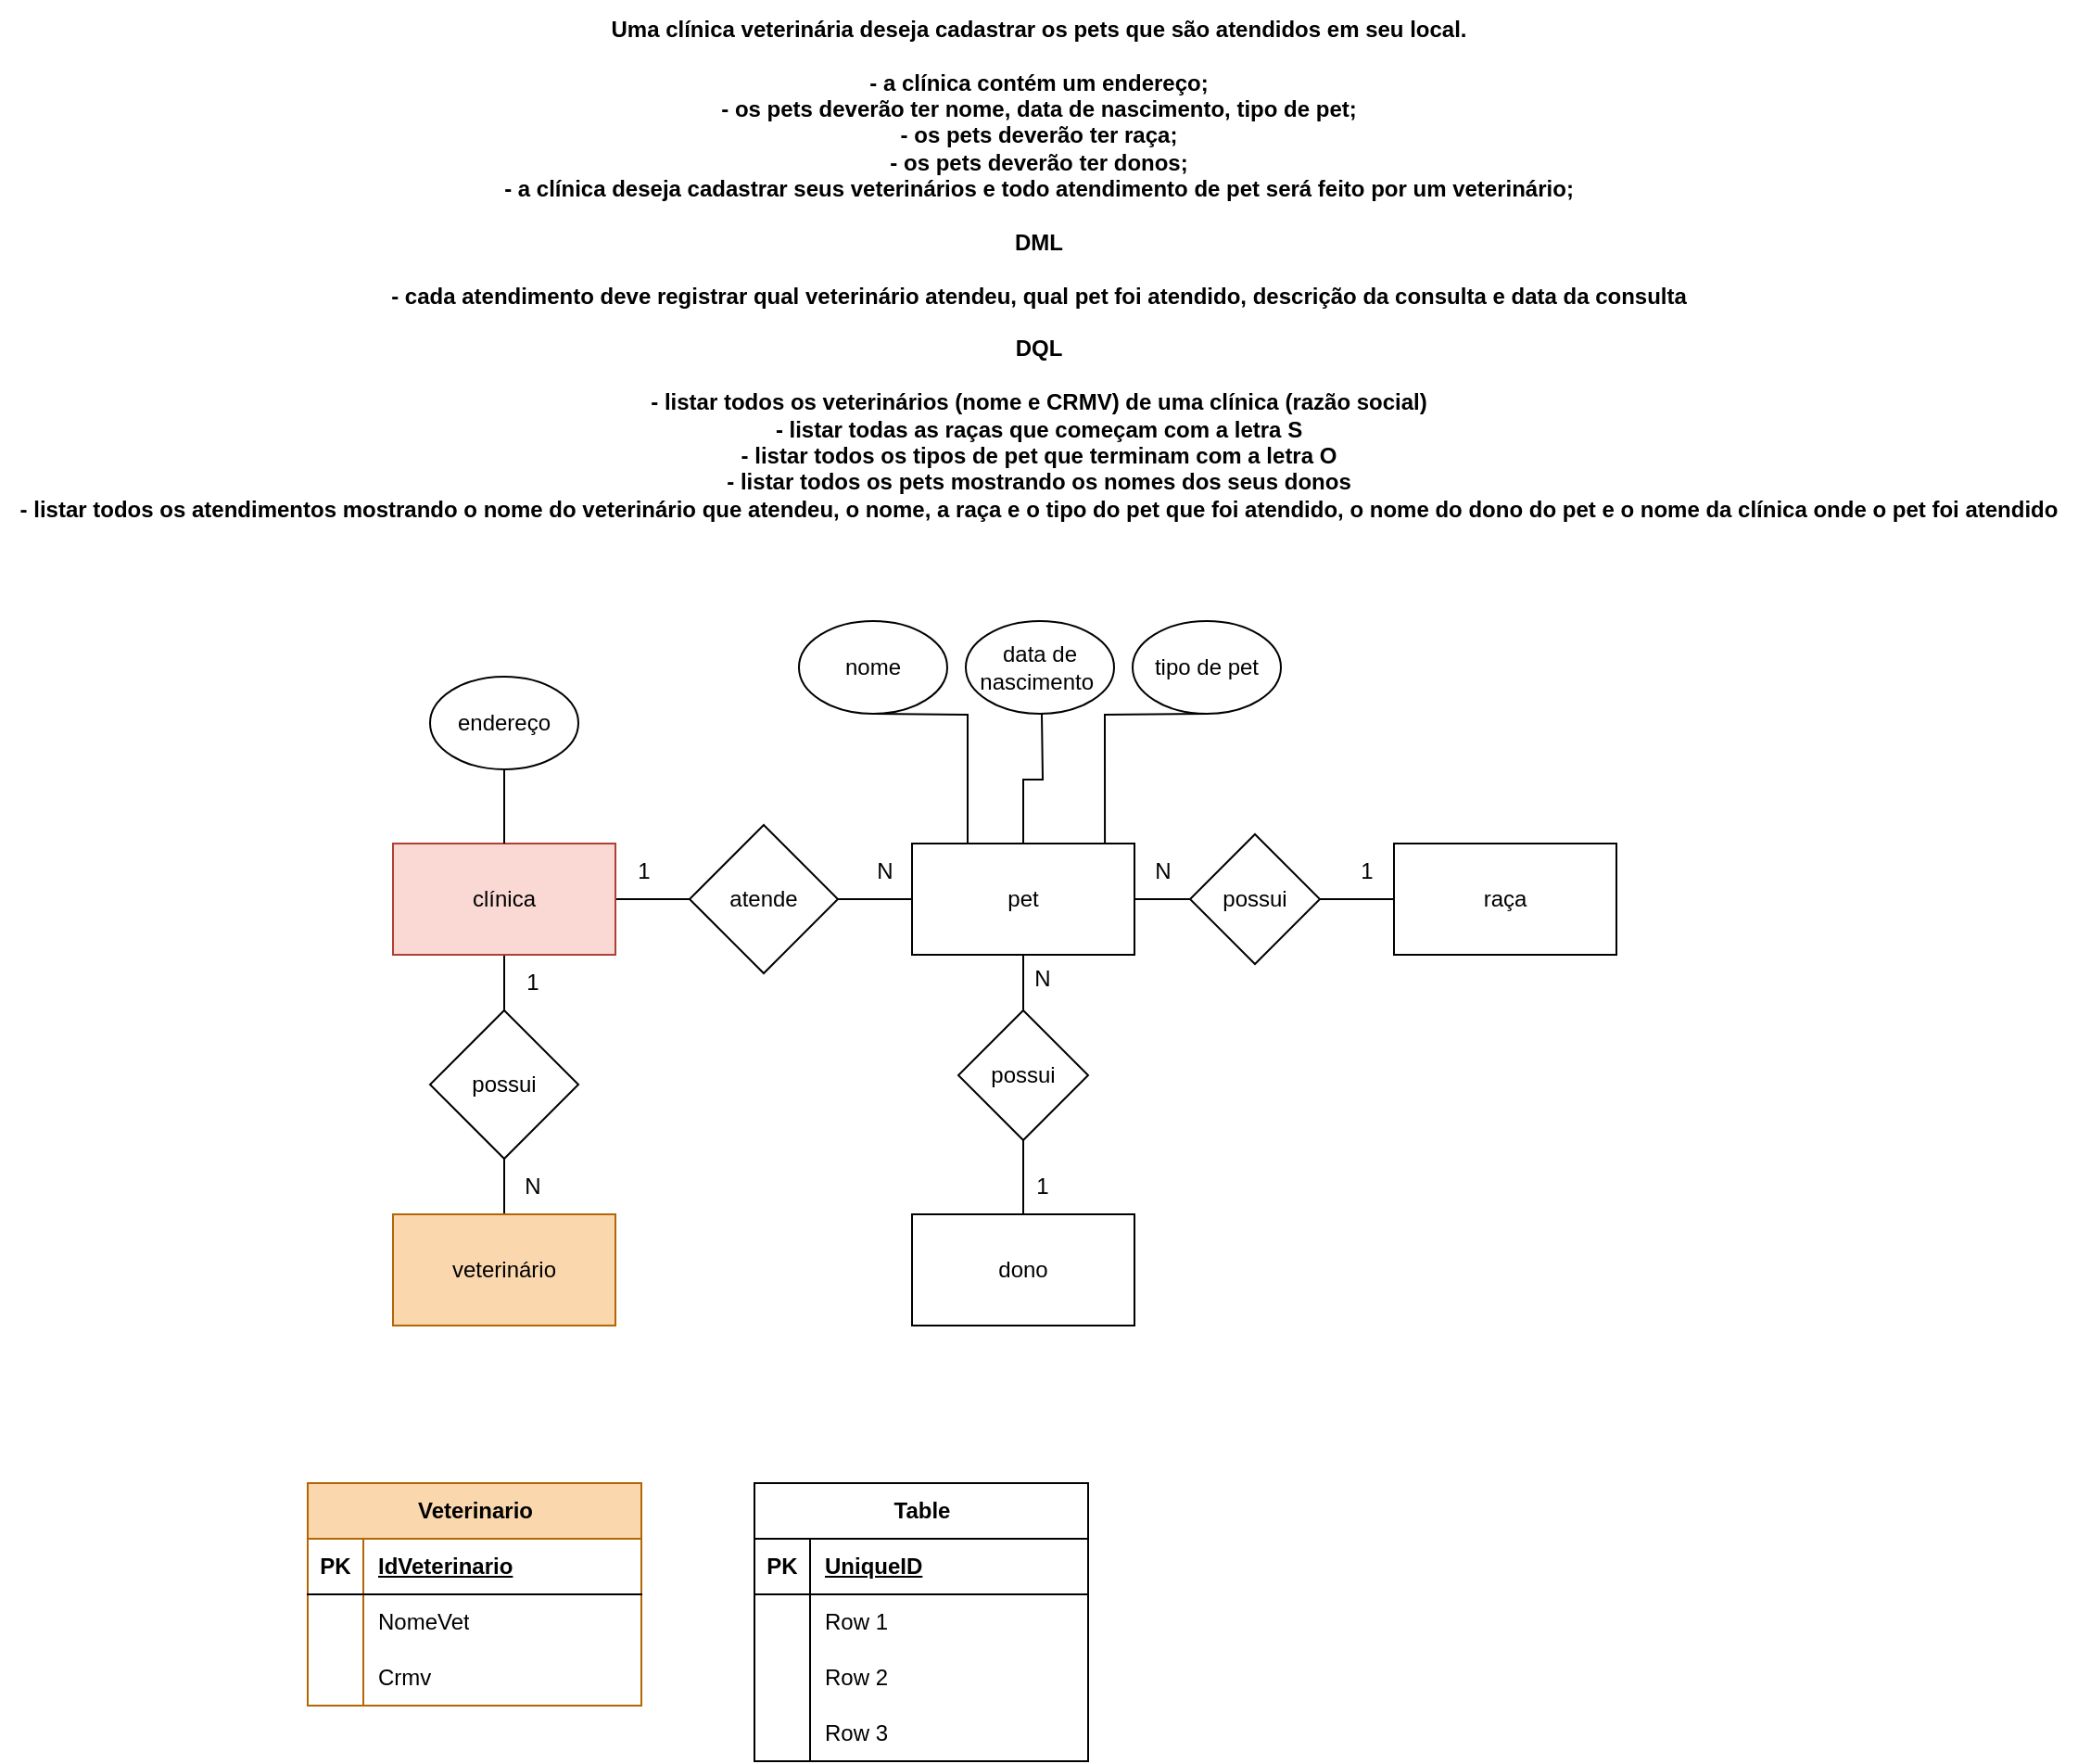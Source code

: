 <mxfile version="21.6.5" type="device">
  <diagram name="Página-1" id="kzUicE4KyKBoCqzZGCLQ">
    <mxGraphModel dx="1827" dy="584" grid="1" gridSize="10" guides="1" tooltips="1" connect="1" arrows="1" fold="1" page="1" pageScale="1" pageWidth="827" pageHeight="1169" math="0" shadow="0">
      <root>
        <mxCell id="0" />
        <mxCell id="1" parent="0" />
        <mxCell id="TnxETldwRz7vRZBNHloN-1" value="&lt;div style=&quot;font-size: 12px;&quot;&gt;&lt;span style=&quot;font-size: 12px;&quot;&gt;&lt;font style=&quot;font-size: 12px;&quot;&gt;Uma clínica veterinária deseja cadastrar os pets que são atendidos em seu local.&lt;/font&gt;&lt;/span&gt;&lt;/div&gt;&lt;div style=&quot;font-size: 12px;&quot;&gt;&lt;span style=&quot;font-size: 12px;&quot;&gt;&lt;font style=&quot;font-size: 12px;&quot;&gt;&lt;br style=&quot;font-size: 12px;&quot;&gt;&lt;/font&gt;&lt;/span&gt;&lt;/div&gt;&lt;div style=&quot;font-size: 12px;&quot;&gt;&lt;span style=&quot;font-size: 12px;&quot;&gt;&lt;font style=&quot;font-size: 12px;&quot;&gt;- a clínica contém um endereço;&lt;/font&gt;&lt;/span&gt;&lt;/div&gt;&lt;div style=&quot;font-size: 12px;&quot;&gt;&lt;span style=&quot;font-size: 12px;&quot;&gt;&lt;font style=&quot;font-size: 12px;&quot;&gt;- os pets deverão ter nome, data de nascimento, tipo de pet;&lt;/font&gt;&lt;/span&gt;&lt;/div&gt;&lt;div style=&quot;font-size: 12px;&quot;&gt;&lt;span style=&quot;font-size: 12px;&quot;&gt;&lt;font style=&quot;font-size: 12px;&quot;&gt;- os pets deverão ter raça;&lt;/font&gt;&lt;/span&gt;&lt;/div&gt;&lt;div style=&quot;font-size: 12px;&quot;&gt;&lt;span style=&quot;font-size: 12px;&quot;&gt;&lt;font style=&quot;font-size: 12px;&quot;&gt;- os pets deverão ter donos;&lt;/font&gt;&lt;/span&gt;&lt;/div&gt;&lt;div style=&quot;font-size: 12px;&quot;&gt;&lt;span style=&quot;font-size: 12px;&quot;&gt;&lt;font style=&quot;font-size: 12px;&quot;&gt;- a clínica deseja cadastrar seus veterinários e todo atendimento de pet será feito por um veterinário;&lt;/font&gt;&lt;/span&gt;&lt;/div&gt;&lt;div style=&quot;font-size: 12px;&quot;&gt;&lt;span style=&quot;font-size: 12px;&quot;&gt;&lt;font style=&quot;font-size: 12px;&quot;&gt;&lt;br style=&quot;font-size: 12px;&quot;&gt;&lt;/font&gt;&lt;/span&gt;&lt;/div&gt;&lt;div style=&quot;font-size: 12px;&quot;&gt;&lt;span style=&quot;font-size: 12px;&quot;&gt;&lt;font style=&quot;font-size: 12px;&quot;&gt;DML&lt;/font&gt;&lt;/span&gt;&lt;/div&gt;&lt;div style=&quot;font-size: 12px;&quot;&gt;&lt;span style=&quot;font-size: 12px;&quot;&gt;&lt;font style=&quot;font-size: 12px;&quot;&gt;&lt;br style=&quot;font-size: 12px;&quot;&gt;&lt;/font&gt;&lt;/span&gt;&lt;/div&gt;&lt;div style=&quot;font-size: 12px;&quot;&gt;&lt;span style=&quot;font-size: 12px;&quot;&gt;&lt;font style=&quot;font-size: 12px;&quot;&gt;- cada atendimento deve registrar qual veterinário atendeu, qual pet foi atendido, descrição da consulta e data da consulta&lt;/font&gt;&lt;/span&gt;&lt;/div&gt;&lt;div style=&quot;font-size: 12px;&quot;&gt;&lt;span style=&quot;font-size: 12px;&quot;&gt;&lt;font style=&quot;font-size: 12px;&quot;&gt;&lt;br style=&quot;font-size: 12px;&quot;&gt;&lt;/font&gt;&lt;/span&gt;&lt;/div&gt;&lt;div style=&quot;font-size: 12px;&quot;&gt;&lt;span style=&quot;font-size: 12px;&quot;&gt;&lt;font style=&quot;font-size: 12px;&quot;&gt;DQL&lt;/font&gt;&lt;/span&gt;&lt;/div&gt;&lt;div style=&quot;font-size: 12px;&quot;&gt;&lt;span style=&quot;font-size: 12px;&quot;&gt;&lt;font style=&quot;font-size: 12px;&quot;&gt;&lt;br style=&quot;font-size: 12px;&quot;&gt;&lt;/font&gt;&lt;/span&gt;&lt;/div&gt;&lt;div style=&quot;font-size: 12px;&quot;&gt;&lt;span style=&quot;font-size: 12px;&quot;&gt;&lt;font style=&quot;font-size: 12px;&quot;&gt;- listar todos os veterinários (nome e CRMV) de uma clínica (razão social)&lt;/font&gt;&lt;/span&gt;&lt;/div&gt;&lt;div style=&quot;font-size: 12px;&quot;&gt;&lt;span style=&quot;font-size: 12px;&quot;&gt;&lt;font style=&quot;font-size: 12px;&quot;&gt;- listar todas as raças que começam com a letra S&lt;/font&gt;&lt;/span&gt;&lt;/div&gt;&lt;div style=&quot;font-size: 12px;&quot;&gt;&lt;span style=&quot;font-size: 12px;&quot;&gt;&lt;font style=&quot;font-size: 12px;&quot;&gt;- listar todos os tipos de pet que terminam com a letra O&lt;/font&gt;&lt;/span&gt;&lt;/div&gt;&lt;div style=&quot;font-size: 12px;&quot;&gt;&lt;span style=&quot;font-size: 12px;&quot;&gt;&lt;font style=&quot;font-size: 12px;&quot;&gt;- listar todos os pets mostrando os nomes dos seus donos&lt;/font&gt;&lt;/span&gt;&lt;/div&gt;&lt;div style=&quot;font-size: 12px;&quot;&gt;&lt;span style=&quot;font-size: 12px;&quot;&gt;&lt;font style=&quot;font-size: 12px;&quot;&gt;- listar todos os atendimentos mostrando o nome do veterinário que atendeu, o nome, a raça e o tipo do pet que foi atendido, o nome do dono do pet e o nome da clínica onde o pet foi atendido&lt;/font&gt;&lt;/span&gt;&lt;/div&gt;" style="text;html=1;align=center;verticalAlign=middle;resizable=0;points=[];autosize=1;strokeColor=none;fillColor=none;fontSize=12;fontStyle=1" parent="1" vertex="1">
          <mxGeometry x="-146" y="150" width="1120" height="290" as="geometry" />
        </mxCell>
        <mxCell id="TnxETldwRz7vRZBNHloN-16" value="" style="edgeStyle=orthogonalEdgeStyle;rounded=0;orthogonalLoop=1;jettySize=auto;html=1;endArrow=none;endFill=0;" parent="1" source="TnxETldwRz7vRZBNHloN-2" target="TnxETldwRz7vRZBNHloN-5" edge="1">
          <mxGeometry relative="1" as="geometry" />
        </mxCell>
        <mxCell id="TnxETldwRz7vRZBNHloN-37" style="edgeStyle=orthogonalEdgeStyle;rounded=0;orthogonalLoop=1;jettySize=auto;html=1;exitX=0.5;exitY=1;exitDx=0;exitDy=0;entryX=0.5;entryY=0;entryDx=0;entryDy=0;endArrow=none;endFill=0;" parent="1" source="TnxETldwRz7vRZBNHloN-2" target="TnxETldwRz7vRZBNHloN-36" edge="1">
          <mxGeometry relative="1" as="geometry" />
        </mxCell>
        <mxCell id="TnxETldwRz7vRZBNHloN-2" value="clínica" style="rounded=0;whiteSpace=wrap;html=1;fillColor=#fad9d5;strokeColor=#ae4132;" parent="1" vertex="1">
          <mxGeometry x="66" y="605" width="120" height="60" as="geometry" />
        </mxCell>
        <mxCell id="TnxETldwRz7vRZBNHloN-18" value="" style="edgeStyle=orthogonalEdgeStyle;rounded=0;orthogonalLoop=1;jettySize=auto;html=1;endArrow=none;endFill=0;" parent="1" source="TnxETldwRz7vRZBNHloN-3" target="TnxETldwRz7vRZBNHloN-2" edge="1">
          <mxGeometry relative="1" as="geometry" />
        </mxCell>
        <mxCell id="TnxETldwRz7vRZBNHloN-3" value="endereço" style="ellipse;whiteSpace=wrap;html=1;" parent="1" vertex="1">
          <mxGeometry x="86" y="515" width="80" height="50" as="geometry" />
        </mxCell>
        <mxCell id="TnxETldwRz7vRZBNHloN-25" value="" style="edgeStyle=orthogonalEdgeStyle;rounded=0;orthogonalLoop=1;jettySize=auto;html=1;endArrow=none;endFill=0;" parent="1" source="TnxETldwRz7vRZBNHloN-4" target="TnxETldwRz7vRZBNHloN-24" edge="1">
          <mxGeometry relative="1" as="geometry" />
        </mxCell>
        <mxCell id="TnxETldwRz7vRZBNHloN-31" value="" style="edgeStyle=orthogonalEdgeStyle;rounded=0;orthogonalLoop=1;jettySize=auto;html=1;endArrow=none;endFill=0;" parent="1" source="TnxETldwRz7vRZBNHloN-4" edge="1">
          <mxGeometry relative="1" as="geometry">
            <mxPoint x="416" y="535" as="targetPoint" />
          </mxGeometry>
        </mxCell>
        <mxCell id="TnxETldwRz7vRZBNHloN-43" style="edgeStyle=orthogonalEdgeStyle;rounded=0;orthogonalLoop=1;jettySize=auto;html=1;exitX=0.5;exitY=1;exitDx=0;exitDy=0;endArrow=none;endFill=0;" parent="1" source="TnxETldwRz7vRZBNHloN-4" target="TnxETldwRz7vRZBNHloN-34" edge="1">
          <mxGeometry relative="1" as="geometry" />
        </mxCell>
        <mxCell id="TnxETldwRz7vRZBNHloN-4" value="pet" style="rounded=0;whiteSpace=wrap;html=1;" parent="1" vertex="1">
          <mxGeometry x="346" y="605" width="120" height="60" as="geometry" />
        </mxCell>
        <mxCell id="TnxETldwRz7vRZBNHloN-17" value="" style="edgeStyle=orthogonalEdgeStyle;rounded=0;orthogonalLoop=1;jettySize=auto;html=1;endArrow=none;endFill=0;" parent="1" source="TnxETldwRz7vRZBNHloN-5" target="TnxETldwRz7vRZBNHloN-4" edge="1">
          <mxGeometry relative="1" as="geometry" />
        </mxCell>
        <mxCell id="TnxETldwRz7vRZBNHloN-5" value="atende" style="rhombus;whiteSpace=wrap;html=1;" parent="1" vertex="1">
          <mxGeometry x="226" y="595" width="80" height="80" as="geometry" />
        </mxCell>
        <mxCell id="TnxETldwRz7vRZBNHloN-32" style="edgeStyle=orthogonalEdgeStyle;rounded=0;orthogonalLoop=1;jettySize=auto;html=1;entryX=0.25;entryY=0;entryDx=0;entryDy=0;endArrow=none;endFill=0;" parent="1" target="TnxETldwRz7vRZBNHloN-4" edge="1">
          <mxGeometry relative="1" as="geometry">
            <mxPoint x="326" y="535" as="sourcePoint" />
          </mxGeometry>
        </mxCell>
        <mxCell id="TnxETldwRz7vRZBNHloN-7" value="nome" style="ellipse;whiteSpace=wrap;html=1;" parent="1" vertex="1">
          <mxGeometry x="285" y="485" width="80" height="50" as="geometry" />
        </mxCell>
        <mxCell id="TnxETldwRz7vRZBNHloN-8" value="data de nascimento&amp;nbsp;" style="ellipse;whiteSpace=wrap;html=1;" parent="1" vertex="1">
          <mxGeometry x="375" y="485" width="80" height="50" as="geometry" />
        </mxCell>
        <mxCell id="TnxETldwRz7vRZBNHloN-11" value="raça" style="rounded=0;whiteSpace=wrap;html=1;" parent="1" vertex="1">
          <mxGeometry x="606" y="605" width="120" height="60" as="geometry" />
        </mxCell>
        <mxCell id="TnxETldwRz7vRZBNHloN-33" style="edgeStyle=orthogonalEdgeStyle;rounded=0;orthogonalLoop=1;jettySize=auto;html=1;exitX=0.5;exitY=1;exitDx=0;exitDy=0;entryX=0.867;entryY=-0.004;entryDx=0;entryDy=0;entryPerimeter=0;endArrow=none;endFill=0;" parent="1" target="TnxETldwRz7vRZBNHloN-4" edge="1">
          <mxGeometry relative="1" as="geometry">
            <mxPoint x="506" y="535" as="sourcePoint" />
          </mxGeometry>
        </mxCell>
        <mxCell id="TnxETldwRz7vRZBNHloN-22" value="tipo de pet" style="ellipse;whiteSpace=wrap;html=1;" parent="1" vertex="1">
          <mxGeometry x="465" y="485" width="80" height="50" as="geometry" />
        </mxCell>
        <mxCell id="TnxETldwRz7vRZBNHloN-26" value="" style="edgeStyle=orthogonalEdgeStyle;rounded=0;orthogonalLoop=1;jettySize=auto;html=1;endArrow=none;endFill=0;" parent="1" source="TnxETldwRz7vRZBNHloN-24" target="TnxETldwRz7vRZBNHloN-11" edge="1">
          <mxGeometry relative="1" as="geometry" />
        </mxCell>
        <mxCell id="TnxETldwRz7vRZBNHloN-24" value="possui" style="rhombus;whiteSpace=wrap;html=1;" parent="1" vertex="1">
          <mxGeometry x="496" y="600" width="70" height="70" as="geometry" />
        </mxCell>
        <mxCell id="TnxETldwRz7vRZBNHloN-27" value="1" style="text;html=1;align=center;verticalAlign=middle;resizable=0;points=[];autosize=1;strokeColor=none;fillColor=none;" parent="1" vertex="1">
          <mxGeometry x="186" y="605" width="30" height="30" as="geometry" />
        </mxCell>
        <mxCell id="TnxETldwRz7vRZBNHloN-28" value="N" style="text;html=1;align=center;verticalAlign=middle;resizable=0;points=[];autosize=1;strokeColor=none;fillColor=none;" parent="1" vertex="1">
          <mxGeometry x="316" y="605" width="30" height="30" as="geometry" />
        </mxCell>
        <mxCell id="TnxETldwRz7vRZBNHloN-29" value="N" style="text;html=1;align=center;verticalAlign=middle;resizable=0;points=[];autosize=1;strokeColor=none;fillColor=none;" parent="1" vertex="1">
          <mxGeometry x="466" y="605" width="30" height="30" as="geometry" />
        </mxCell>
        <mxCell id="TnxETldwRz7vRZBNHloN-30" value="1" style="text;html=1;align=center;verticalAlign=middle;resizable=0;points=[];autosize=1;strokeColor=none;fillColor=none;" parent="1" vertex="1">
          <mxGeometry x="576" y="605" width="30" height="30" as="geometry" />
        </mxCell>
        <mxCell id="TnxETldwRz7vRZBNHloN-45" style="edgeStyle=orthogonalEdgeStyle;rounded=0;orthogonalLoop=1;jettySize=auto;html=1;exitX=0.5;exitY=1;exitDx=0;exitDy=0;entryX=0.5;entryY=0;entryDx=0;entryDy=0;endArrow=none;endFill=0;" parent="1" source="TnxETldwRz7vRZBNHloN-34" target="TnxETldwRz7vRZBNHloN-42" edge="1">
          <mxGeometry relative="1" as="geometry" />
        </mxCell>
        <mxCell id="TnxETldwRz7vRZBNHloN-34" value="possui" style="rhombus;whiteSpace=wrap;html=1;" parent="1" vertex="1">
          <mxGeometry x="371" y="695" width="70" height="70" as="geometry" />
        </mxCell>
        <mxCell id="TnxETldwRz7vRZBNHloN-38" style="edgeStyle=orthogonalEdgeStyle;rounded=0;orthogonalLoop=1;jettySize=auto;html=1;exitX=0.5;exitY=0;exitDx=0;exitDy=0;entryX=0.5;entryY=1;entryDx=0;entryDy=0;endArrow=none;endFill=0;" parent="1" source="TnxETldwRz7vRZBNHloN-35" target="TnxETldwRz7vRZBNHloN-36" edge="1">
          <mxGeometry relative="1" as="geometry" />
        </mxCell>
        <mxCell id="TnxETldwRz7vRZBNHloN-35" value="veterinário" style="rounded=0;whiteSpace=wrap;html=1;fillColor=#fad7ac;strokeColor=#b46504;" parent="1" vertex="1">
          <mxGeometry x="66" y="805" width="120" height="60" as="geometry" />
        </mxCell>
        <mxCell id="TnxETldwRz7vRZBNHloN-36" value="possui" style="rhombus;whiteSpace=wrap;html=1;" parent="1" vertex="1">
          <mxGeometry x="86" y="695" width="80" height="80" as="geometry" />
        </mxCell>
        <mxCell id="TnxETldwRz7vRZBNHloN-39" value="N" style="text;html=1;align=center;verticalAlign=middle;resizable=0;points=[];autosize=1;strokeColor=none;fillColor=none;" parent="1" vertex="1">
          <mxGeometry x="126" y="775" width="30" height="30" as="geometry" />
        </mxCell>
        <mxCell id="TnxETldwRz7vRZBNHloN-40" value="1" style="text;html=1;align=center;verticalAlign=middle;resizable=0;points=[];autosize=1;strokeColor=none;fillColor=none;" parent="1" vertex="1">
          <mxGeometry x="126" y="665" width="30" height="30" as="geometry" />
        </mxCell>
        <mxCell id="TnxETldwRz7vRZBNHloN-42" value="dono" style="rounded=0;whiteSpace=wrap;html=1;" parent="1" vertex="1">
          <mxGeometry x="346" y="805" width="120" height="60" as="geometry" />
        </mxCell>
        <mxCell id="TnxETldwRz7vRZBNHloN-46" value="N" style="text;html=1;align=center;verticalAlign=middle;resizable=0;points=[];autosize=1;strokeColor=none;fillColor=none;" parent="1" vertex="1">
          <mxGeometry x="401" y="663" width="30" height="30" as="geometry" />
        </mxCell>
        <mxCell id="TnxETldwRz7vRZBNHloN-47" value="1" style="text;html=1;align=center;verticalAlign=middle;resizable=0;points=[];autosize=1;strokeColor=none;fillColor=none;" parent="1" vertex="1">
          <mxGeometry x="401" y="775" width="30" height="30" as="geometry" />
        </mxCell>
        <mxCell id="SVaCjbMTwRTQJG_0nI59-1" value="Veterinario" style="shape=table;startSize=30;container=1;collapsible=1;childLayout=tableLayout;fixedRows=1;rowLines=0;fontStyle=1;align=center;resizeLast=1;html=1;fillColor=#fad7ac;strokeColor=#b46504;" vertex="1" parent="1">
          <mxGeometry x="20" y="950" width="180" height="120" as="geometry" />
        </mxCell>
        <mxCell id="SVaCjbMTwRTQJG_0nI59-2" value="" style="shape=tableRow;horizontal=0;startSize=0;swimlaneHead=0;swimlaneBody=0;fillColor=none;collapsible=0;dropTarget=0;points=[[0,0.5],[1,0.5]];portConstraint=eastwest;top=0;left=0;right=0;bottom=1;" vertex="1" parent="SVaCjbMTwRTQJG_0nI59-1">
          <mxGeometry y="30" width="180" height="30" as="geometry" />
        </mxCell>
        <mxCell id="SVaCjbMTwRTQJG_0nI59-3" value="PK" style="shape=partialRectangle;connectable=0;fillColor=none;top=0;left=0;bottom=0;right=0;fontStyle=1;overflow=hidden;whiteSpace=wrap;html=1;" vertex="1" parent="SVaCjbMTwRTQJG_0nI59-2">
          <mxGeometry width="30" height="30" as="geometry">
            <mxRectangle width="30" height="30" as="alternateBounds" />
          </mxGeometry>
        </mxCell>
        <mxCell id="SVaCjbMTwRTQJG_0nI59-4" value="IdVeterinario" style="shape=partialRectangle;connectable=0;fillColor=none;top=0;left=0;bottom=0;right=0;align=left;spacingLeft=6;fontStyle=5;overflow=hidden;whiteSpace=wrap;html=1;" vertex="1" parent="SVaCjbMTwRTQJG_0nI59-2">
          <mxGeometry x="30" width="150" height="30" as="geometry">
            <mxRectangle width="150" height="30" as="alternateBounds" />
          </mxGeometry>
        </mxCell>
        <mxCell id="SVaCjbMTwRTQJG_0nI59-5" value="" style="shape=tableRow;horizontal=0;startSize=0;swimlaneHead=0;swimlaneBody=0;fillColor=none;collapsible=0;dropTarget=0;points=[[0,0.5],[1,0.5]];portConstraint=eastwest;top=0;left=0;right=0;bottom=0;" vertex="1" parent="SVaCjbMTwRTQJG_0nI59-1">
          <mxGeometry y="60" width="180" height="30" as="geometry" />
        </mxCell>
        <mxCell id="SVaCjbMTwRTQJG_0nI59-6" value="" style="shape=partialRectangle;connectable=0;fillColor=none;top=0;left=0;bottom=0;right=0;editable=1;overflow=hidden;whiteSpace=wrap;html=1;" vertex="1" parent="SVaCjbMTwRTQJG_0nI59-5">
          <mxGeometry width="30" height="30" as="geometry">
            <mxRectangle width="30" height="30" as="alternateBounds" />
          </mxGeometry>
        </mxCell>
        <mxCell id="SVaCjbMTwRTQJG_0nI59-7" value="NomeVet" style="shape=partialRectangle;connectable=0;fillColor=none;top=0;left=0;bottom=0;right=0;align=left;spacingLeft=6;overflow=hidden;whiteSpace=wrap;html=1;" vertex="1" parent="SVaCjbMTwRTQJG_0nI59-5">
          <mxGeometry x="30" width="150" height="30" as="geometry">
            <mxRectangle width="150" height="30" as="alternateBounds" />
          </mxGeometry>
        </mxCell>
        <mxCell id="SVaCjbMTwRTQJG_0nI59-8" value="" style="shape=tableRow;horizontal=0;startSize=0;swimlaneHead=0;swimlaneBody=0;fillColor=none;collapsible=0;dropTarget=0;points=[[0,0.5],[1,0.5]];portConstraint=eastwest;top=0;left=0;right=0;bottom=0;" vertex="1" parent="SVaCjbMTwRTQJG_0nI59-1">
          <mxGeometry y="90" width="180" height="30" as="geometry" />
        </mxCell>
        <mxCell id="SVaCjbMTwRTQJG_0nI59-9" value="" style="shape=partialRectangle;connectable=0;fillColor=none;top=0;left=0;bottom=0;right=0;editable=1;overflow=hidden;whiteSpace=wrap;html=1;" vertex="1" parent="SVaCjbMTwRTQJG_0nI59-8">
          <mxGeometry width="30" height="30" as="geometry">
            <mxRectangle width="30" height="30" as="alternateBounds" />
          </mxGeometry>
        </mxCell>
        <mxCell id="SVaCjbMTwRTQJG_0nI59-10" value="Crmv" style="shape=partialRectangle;connectable=0;fillColor=none;top=0;left=0;bottom=0;right=0;align=left;spacingLeft=6;overflow=hidden;whiteSpace=wrap;html=1;" vertex="1" parent="SVaCjbMTwRTQJG_0nI59-8">
          <mxGeometry x="30" width="150" height="30" as="geometry">
            <mxRectangle width="150" height="30" as="alternateBounds" />
          </mxGeometry>
        </mxCell>
        <mxCell id="SVaCjbMTwRTQJG_0nI59-14" value="Table" style="shape=table;startSize=30;container=1;collapsible=1;childLayout=tableLayout;fixedRows=1;rowLines=0;fontStyle=1;align=center;resizeLast=1;html=1;" vertex="1" parent="1">
          <mxGeometry x="261" y="950" width="180" height="150" as="geometry" />
        </mxCell>
        <mxCell id="SVaCjbMTwRTQJG_0nI59-15" value="" style="shape=tableRow;horizontal=0;startSize=0;swimlaneHead=0;swimlaneBody=0;fillColor=none;collapsible=0;dropTarget=0;points=[[0,0.5],[1,0.5]];portConstraint=eastwest;top=0;left=0;right=0;bottom=1;" vertex="1" parent="SVaCjbMTwRTQJG_0nI59-14">
          <mxGeometry y="30" width="180" height="30" as="geometry" />
        </mxCell>
        <mxCell id="SVaCjbMTwRTQJG_0nI59-16" value="PK" style="shape=partialRectangle;connectable=0;fillColor=none;top=0;left=0;bottom=0;right=0;fontStyle=1;overflow=hidden;whiteSpace=wrap;html=1;" vertex="1" parent="SVaCjbMTwRTQJG_0nI59-15">
          <mxGeometry width="30" height="30" as="geometry">
            <mxRectangle width="30" height="30" as="alternateBounds" />
          </mxGeometry>
        </mxCell>
        <mxCell id="SVaCjbMTwRTQJG_0nI59-17" value="UniqueID" style="shape=partialRectangle;connectable=0;fillColor=none;top=0;left=0;bottom=0;right=0;align=left;spacingLeft=6;fontStyle=5;overflow=hidden;whiteSpace=wrap;html=1;" vertex="1" parent="SVaCjbMTwRTQJG_0nI59-15">
          <mxGeometry x="30" width="150" height="30" as="geometry">
            <mxRectangle width="150" height="30" as="alternateBounds" />
          </mxGeometry>
        </mxCell>
        <mxCell id="SVaCjbMTwRTQJG_0nI59-18" value="" style="shape=tableRow;horizontal=0;startSize=0;swimlaneHead=0;swimlaneBody=0;fillColor=none;collapsible=0;dropTarget=0;points=[[0,0.5],[1,0.5]];portConstraint=eastwest;top=0;left=0;right=0;bottom=0;" vertex="1" parent="SVaCjbMTwRTQJG_0nI59-14">
          <mxGeometry y="60" width="180" height="30" as="geometry" />
        </mxCell>
        <mxCell id="SVaCjbMTwRTQJG_0nI59-19" value="" style="shape=partialRectangle;connectable=0;fillColor=none;top=0;left=0;bottom=0;right=0;editable=1;overflow=hidden;whiteSpace=wrap;html=1;" vertex="1" parent="SVaCjbMTwRTQJG_0nI59-18">
          <mxGeometry width="30" height="30" as="geometry">
            <mxRectangle width="30" height="30" as="alternateBounds" />
          </mxGeometry>
        </mxCell>
        <mxCell id="SVaCjbMTwRTQJG_0nI59-20" value="Row 1" style="shape=partialRectangle;connectable=0;fillColor=none;top=0;left=0;bottom=0;right=0;align=left;spacingLeft=6;overflow=hidden;whiteSpace=wrap;html=1;" vertex="1" parent="SVaCjbMTwRTQJG_0nI59-18">
          <mxGeometry x="30" width="150" height="30" as="geometry">
            <mxRectangle width="150" height="30" as="alternateBounds" />
          </mxGeometry>
        </mxCell>
        <mxCell id="SVaCjbMTwRTQJG_0nI59-21" value="" style="shape=tableRow;horizontal=0;startSize=0;swimlaneHead=0;swimlaneBody=0;fillColor=none;collapsible=0;dropTarget=0;points=[[0,0.5],[1,0.5]];portConstraint=eastwest;top=0;left=0;right=0;bottom=0;" vertex="1" parent="SVaCjbMTwRTQJG_0nI59-14">
          <mxGeometry y="90" width="180" height="30" as="geometry" />
        </mxCell>
        <mxCell id="SVaCjbMTwRTQJG_0nI59-22" value="" style="shape=partialRectangle;connectable=0;fillColor=none;top=0;left=0;bottom=0;right=0;editable=1;overflow=hidden;whiteSpace=wrap;html=1;" vertex="1" parent="SVaCjbMTwRTQJG_0nI59-21">
          <mxGeometry width="30" height="30" as="geometry">
            <mxRectangle width="30" height="30" as="alternateBounds" />
          </mxGeometry>
        </mxCell>
        <mxCell id="SVaCjbMTwRTQJG_0nI59-23" value="Row 2" style="shape=partialRectangle;connectable=0;fillColor=none;top=0;left=0;bottom=0;right=0;align=left;spacingLeft=6;overflow=hidden;whiteSpace=wrap;html=1;" vertex="1" parent="SVaCjbMTwRTQJG_0nI59-21">
          <mxGeometry x="30" width="150" height="30" as="geometry">
            <mxRectangle width="150" height="30" as="alternateBounds" />
          </mxGeometry>
        </mxCell>
        <mxCell id="SVaCjbMTwRTQJG_0nI59-24" value="" style="shape=tableRow;horizontal=0;startSize=0;swimlaneHead=0;swimlaneBody=0;fillColor=none;collapsible=0;dropTarget=0;points=[[0,0.5],[1,0.5]];portConstraint=eastwest;top=0;left=0;right=0;bottom=0;" vertex="1" parent="SVaCjbMTwRTQJG_0nI59-14">
          <mxGeometry y="120" width="180" height="30" as="geometry" />
        </mxCell>
        <mxCell id="SVaCjbMTwRTQJG_0nI59-25" value="" style="shape=partialRectangle;connectable=0;fillColor=none;top=0;left=0;bottom=0;right=0;editable=1;overflow=hidden;whiteSpace=wrap;html=1;" vertex="1" parent="SVaCjbMTwRTQJG_0nI59-24">
          <mxGeometry width="30" height="30" as="geometry">
            <mxRectangle width="30" height="30" as="alternateBounds" />
          </mxGeometry>
        </mxCell>
        <mxCell id="SVaCjbMTwRTQJG_0nI59-26" value="Row 3" style="shape=partialRectangle;connectable=0;fillColor=none;top=0;left=0;bottom=0;right=0;align=left;spacingLeft=6;overflow=hidden;whiteSpace=wrap;html=1;" vertex="1" parent="SVaCjbMTwRTQJG_0nI59-24">
          <mxGeometry x="30" width="150" height="30" as="geometry">
            <mxRectangle width="150" height="30" as="alternateBounds" />
          </mxGeometry>
        </mxCell>
      </root>
    </mxGraphModel>
  </diagram>
</mxfile>

